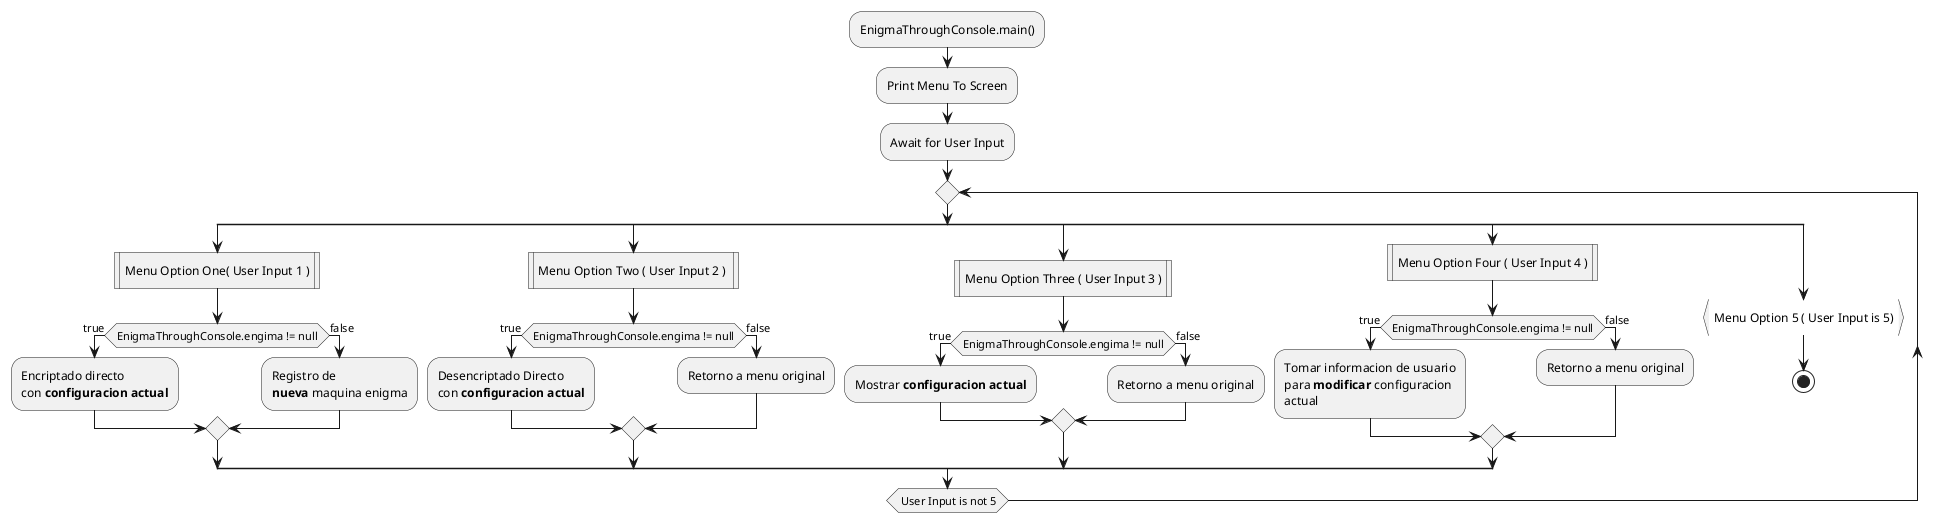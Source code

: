 @startuml

:EnigmaThroughConsole.main();
:Print Menu To Screen;
:Await for User Input;
repeat
split
:Menu Option One( User Input 1 )|
if (EnigmaThroughConsole.engima != null) then (true)
    :Encriptado directo
    con **configuracion actual**;
else (false)
    :Registro de
    **nueva** maquina enigma;
endif

'Comment: Menu Option Two'
split again
:Menu Option Two ( User Input 2 ) |
if (EnigmaThroughConsole.engima != null) is (true) then
  :Desencriptado Directo
  con **configuracion actual**;
else (false)
  :Retorno a menu original;
endif

'Comment: Menu Option Three'
split again
:Menu Option Three ( User Input 3 )|
if (EnigmaThroughConsole.engima != null) is (true) then
  :Mostrar **configuracion actual**;
else (false)
  :Retorno a menu original;
endif
'Comment: Menu Option Four'
split again
:Menu Option Four ( User Input 4 )|
if (EnigmaThroughConsole.engima != null) is (true) then
  :Tomar informacion de usuario
  para **modificar** configuracion
  actual;
else (false)
  :Retorno a menu original;
endif

split again
:Menu Option 5 ( User Input is 5)}
stop
end split
repeat while ( User Input is not 5)

@enduml